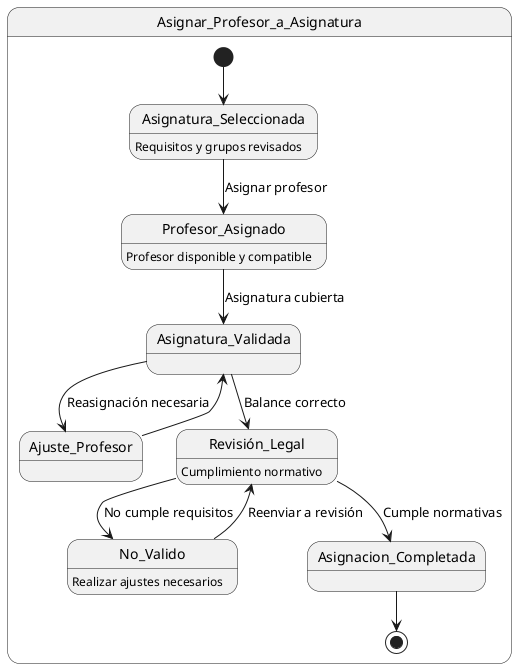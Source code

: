 @startuml diagramaDeEstados2
state Asignar_Profesor_a_Asignatura {

    [*] --> Asignatura_Seleccionada

    state Asignatura_Seleccionada {
        Asignatura_Seleccionada: Requisitos y grupos revisados
    }

    Asignatura_Seleccionada --> Profesor_Asignado: Asignar profesor

    state Profesor_Asignado {
        Profesor_Asignado: Profesor disponible y compatible
    }

    Profesor_Asignado --> Asignatura_Validada: Asignatura cubierta

    Asignatura_Validada --> Ajuste_Profesor: Reasignación necesaria
    Asignatura_Validada --> Revisión_Legal: Balance correcto

    Ajuste_Profesor --> Asignatura_Validada

    state Revisión_Legal {
        Revisión_Legal: Cumplimiento normativo
    }

    Revisión_Legal --> No_Valido: No cumple requisitos
    Revisión_Legal --> Asignacion_Completada: Cumple normativas

    state No_Valido {
        No_Valido: Realizar ajustes necesarios
    }

    No_Valido --> Revisión_Legal: Reenviar a revisión

    Asignacion_Completada --> [*]
}
@enduml